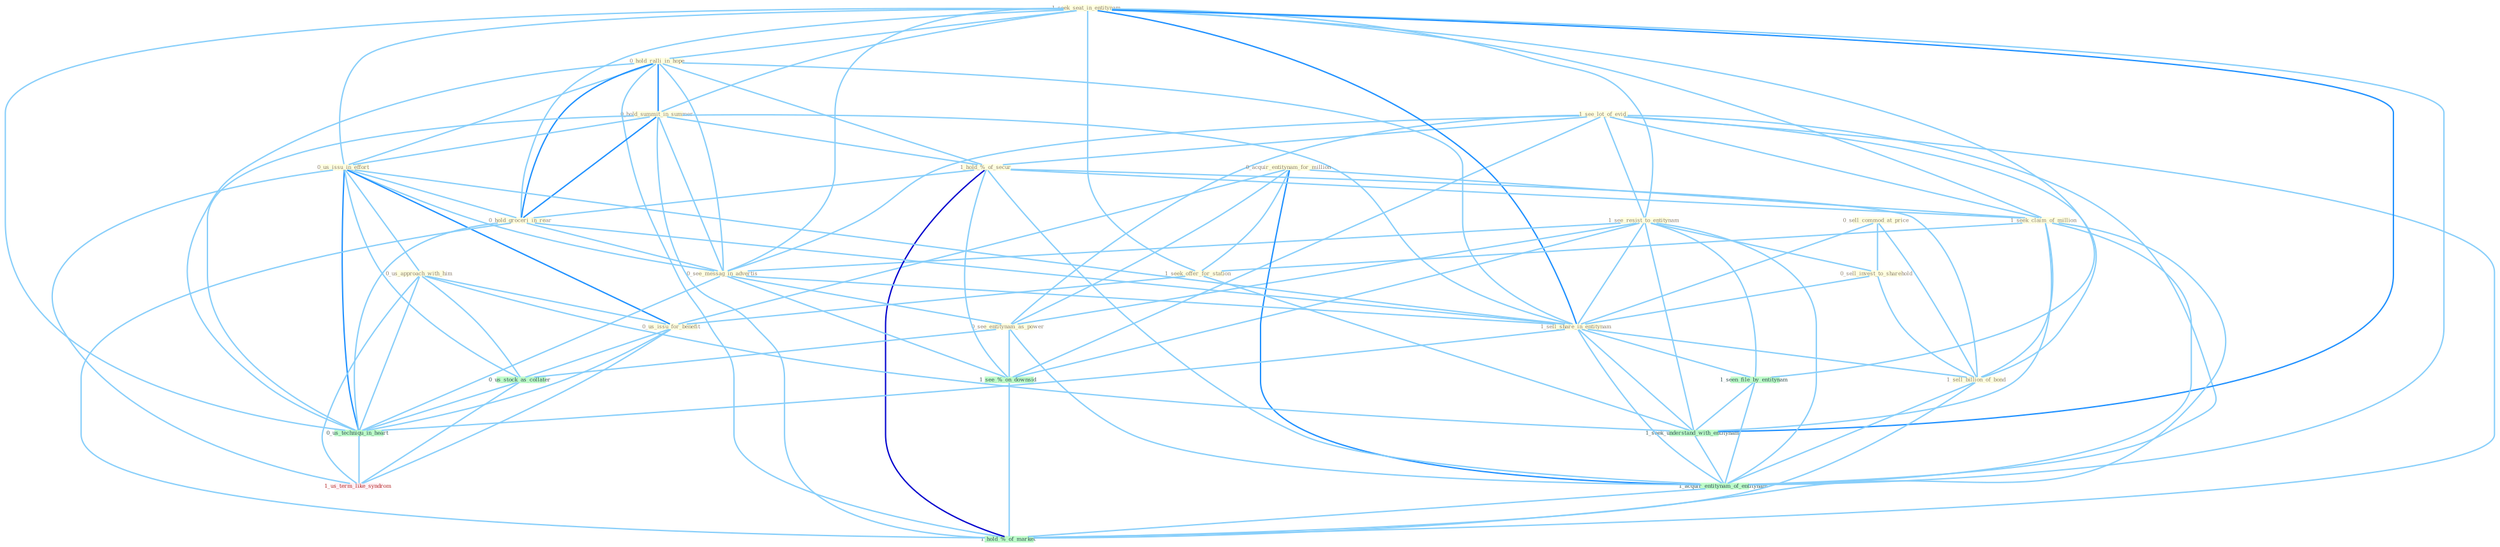 Graph G{ 
    node
    [shape=polygon,style=filled,width=.5,height=.06,color="#BDFCC9",fixedsize=true,fontsize=4,
    fontcolor="#2f4f4f"];
    {node
    [color="#ffffe0", fontcolor="#8b7d6b"] "1_see_lot_of_evid " "1_seek_seat_in_entitynam " "1_see_resist_to_entitynam " "0_hold_ralli_in_hope " "0_hold_summit_in_summer " "0_acquir_entitynam_for_million " "1_hold_%_of_secur " "0_us_issu_in_effort " "0_hold_groceri_in_rear " "0_see_messag_in_advertis " "1_seek_claim_of_million " "0_see_entitynam_as_power " "0_us_approach_with_him " "0_sell_commod_at_price " "0_sell_invest_to_sharehold " "1_sell_share_in_entitynam " "1_sell_billion_of_bond " "1_seek_offer_for_station " "0_us_issu_for_benefit "}
{node [color="#fff0f5", fontcolor="#b22222"] "1_us_term_like_syndrom "}
edge [color="#B0E2FF"];

	"1_see_lot_of_evid " -- "1_see_resist_to_entitynam " [w="1", color="#87cefa" ];
	"1_see_lot_of_evid " -- "1_hold_%_of_secur " [w="1", color="#87cefa" ];
	"1_see_lot_of_evid " -- "0_see_messag_in_advertis " [w="1", color="#87cefa" ];
	"1_see_lot_of_evid " -- "1_seek_claim_of_million " [w="1", color="#87cefa" ];
	"1_see_lot_of_evid " -- "0_see_entitynam_as_power " [w="1", color="#87cefa" ];
	"1_see_lot_of_evid " -- "1_sell_billion_of_bond " [w="1", color="#87cefa" ];
	"1_see_lot_of_evid " -- "1_acquir_entitynam_of_entitynam " [w="1", color="#87cefa" ];
	"1_see_lot_of_evid " -- "1_see_%_on_downsid " [w="1", color="#87cefa" ];
	"1_see_lot_of_evid " -- "1_hold_%_of_market " [w="1", color="#87cefa" ];
	"1_seek_seat_in_entitynam " -- "1_see_resist_to_entitynam " [w="1", color="#87cefa" ];
	"1_seek_seat_in_entitynam " -- "0_hold_ralli_in_hope " [w="1", color="#87cefa" ];
	"1_seek_seat_in_entitynam " -- "0_hold_summit_in_summer " [w="1", color="#87cefa" ];
	"1_seek_seat_in_entitynam " -- "0_us_issu_in_effort " [w="1", color="#87cefa" ];
	"1_seek_seat_in_entitynam " -- "0_hold_groceri_in_rear " [w="1", color="#87cefa" ];
	"1_seek_seat_in_entitynam " -- "0_see_messag_in_advertis " [w="1", color="#87cefa" ];
	"1_seek_seat_in_entitynam " -- "1_seek_claim_of_million " [w="1", color="#87cefa" ];
	"1_seek_seat_in_entitynam " -- "1_sell_share_in_entitynam " [w="2", color="#1e90ff" , len=0.8];
	"1_seek_seat_in_entitynam " -- "1_seek_offer_for_station " [w="1", color="#87cefa" ];
	"1_seek_seat_in_entitynam " -- "1_seen_file_by_entitynam " [w="1", color="#87cefa" ];
	"1_seek_seat_in_entitynam " -- "1_seek_understand_with_entitynam " [w="2", color="#1e90ff" , len=0.8];
	"1_seek_seat_in_entitynam " -- "1_acquir_entitynam_of_entitynam " [w="1", color="#87cefa" ];
	"1_seek_seat_in_entitynam " -- "0_us_techniqu_in_heart " [w="1", color="#87cefa" ];
	"1_see_resist_to_entitynam " -- "0_see_messag_in_advertis " [w="1", color="#87cefa" ];
	"1_see_resist_to_entitynam " -- "0_see_entitynam_as_power " [w="1", color="#87cefa" ];
	"1_see_resist_to_entitynam " -- "0_sell_invest_to_sharehold " [w="1", color="#87cefa" ];
	"1_see_resist_to_entitynam " -- "1_sell_share_in_entitynam " [w="1", color="#87cefa" ];
	"1_see_resist_to_entitynam " -- "1_seen_file_by_entitynam " [w="1", color="#87cefa" ];
	"1_see_resist_to_entitynam " -- "1_seek_understand_with_entitynam " [w="1", color="#87cefa" ];
	"1_see_resist_to_entitynam " -- "1_acquir_entitynam_of_entitynam " [w="1", color="#87cefa" ];
	"1_see_resist_to_entitynam " -- "1_see_%_on_downsid " [w="1", color="#87cefa" ];
	"0_hold_ralli_in_hope " -- "0_hold_summit_in_summer " [w="2", color="#1e90ff" , len=0.8];
	"0_hold_ralli_in_hope " -- "1_hold_%_of_secur " [w="1", color="#87cefa" ];
	"0_hold_ralli_in_hope " -- "0_us_issu_in_effort " [w="1", color="#87cefa" ];
	"0_hold_ralli_in_hope " -- "0_hold_groceri_in_rear " [w="2", color="#1e90ff" , len=0.8];
	"0_hold_ralli_in_hope " -- "0_see_messag_in_advertis " [w="1", color="#87cefa" ];
	"0_hold_ralli_in_hope " -- "1_sell_share_in_entitynam " [w="1", color="#87cefa" ];
	"0_hold_ralli_in_hope " -- "0_us_techniqu_in_heart " [w="1", color="#87cefa" ];
	"0_hold_ralli_in_hope " -- "1_hold_%_of_market " [w="1", color="#87cefa" ];
	"0_hold_summit_in_summer " -- "1_hold_%_of_secur " [w="1", color="#87cefa" ];
	"0_hold_summit_in_summer " -- "0_us_issu_in_effort " [w="1", color="#87cefa" ];
	"0_hold_summit_in_summer " -- "0_hold_groceri_in_rear " [w="2", color="#1e90ff" , len=0.8];
	"0_hold_summit_in_summer " -- "0_see_messag_in_advertis " [w="1", color="#87cefa" ];
	"0_hold_summit_in_summer " -- "1_sell_share_in_entitynam " [w="1", color="#87cefa" ];
	"0_hold_summit_in_summer " -- "0_us_techniqu_in_heart " [w="1", color="#87cefa" ];
	"0_hold_summit_in_summer " -- "1_hold_%_of_market " [w="1", color="#87cefa" ];
	"0_acquir_entitynam_for_million " -- "1_seek_claim_of_million " [w="1", color="#87cefa" ];
	"0_acquir_entitynam_for_million " -- "0_see_entitynam_as_power " [w="1", color="#87cefa" ];
	"0_acquir_entitynam_for_million " -- "1_seek_offer_for_station " [w="1", color="#87cefa" ];
	"0_acquir_entitynam_for_million " -- "0_us_issu_for_benefit " [w="1", color="#87cefa" ];
	"0_acquir_entitynam_for_million " -- "1_acquir_entitynam_of_entitynam " [w="2", color="#1e90ff" , len=0.8];
	"1_hold_%_of_secur " -- "0_hold_groceri_in_rear " [w="1", color="#87cefa" ];
	"1_hold_%_of_secur " -- "1_seek_claim_of_million " [w="1", color="#87cefa" ];
	"1_hold_%_of_secur " -- "1_sell_billion_of_bond " [w="1", color="#87cefa" ];
	"1_hold_%_of_secur " -- "1_acquir_entitynam_of_entitynam " [w="1", color="#87cefa" ];
	"1_hold_%_of_secur " -- "1_see_%_on_downsid " [w="1", color="#87cefa" ];
	"1_hold_%_of_secur " -- "1_hold_%_of_market " [w="3", color="#0000cd" , len=0.6];
	"0_us_issu_in_effort " -- "0_hold_groceri_in_rear " [w="1", color="#87cefa" ];
	"0_us_issu_in_effort " -- "0_see_messag_in_advertis " [w="1", color="#87cefa" ];
	"0_us_issu_in_effort " -- "0_us_approach_with_him " [w="1", color="#87cefa" ];
	"0_us_issu_in_effort " -- "1_sell_share_in_entitynam " [w="1", color="#87cefa" ];
	"0_us_issu_in_effort " -- "0_us_issu_for_benefit " [w="2", color="#1e90ff" , len=0.8];
	"0_us_issu_in_effort " -- "0_us_stock_as_collater " [w="1", color="#87cefa" ];
	"0_us_issu_in_effort " -- "0_us_techniqu_in_heart " [w="2", color="#1e90ff" , len=0.8];
	"0_us_issu_in_effort " -- "1_us_term_like_syndrom " [w="1", color="#87cefa" ];
	"0_hold_groceri_in_rear " -- "0_see_messag_in_advertis " [w="1", color="#87cefa" ];
	"0_hold_groceri_in_rear " -- "1_sell_share_in_entitynam " [w="1", color="#87cefa" ];
	"0_hold_groceri_in_rear " -- "0_us_techniqu_in_heart " [w="1", color="#87cefa" ];
	"0_hold_groceri_in_rear " -- "1_hold_%_of_market " [w="1", color="#87cefa" ];
	"0_see_messag_in_advertis " -- "0_see_entitynam_as_power " [w="1", color="#87cefa" ];
	"0_see_messag_in_advertis " -- "1_sell_share_in_entitynam " [w="1", color="#87cefa" ];
	"0_see_messag_in_advertis " -- "0_us_techniqu_in_heart " [w="1", color="#87cefa" ];
	"0_see_messag_in_advertis " -- "1_see_%_on_downsid " [w="1", color="#87cefa" ];
	"1_seek_claim_of_million " -- "1_sell_billion_of_bond " [w="1", color="#87cefa" ];
	"1_seek_claim_of_million " -- "1_seek_offer_for_station " [w="1", color="#87cefa" ];
	"1_seek_claim_of_million " -- "1_seek_understand_with_entitynam " [w="1", color="#87cefa" ];
	"1_seek_claim_of_million " -- "1_acquir_entitynam_of_entitynam " [w="1", color="#87cefa" ];
	"1_seek_claim_of_million " -- "1_hold_%_of_market " [w="1", color="#87cefa" ];
	"0_see_entitynam_as_power " -- "0_us_stock_as_collater " [w="1", color="#87cefa" ];
	"0_see_entitynam_as_power " -- "1_acquir_entitynam_of_entitynam " [w="1", color="#87cefa" ];
	"0_see_entitynam_as_power " -- "1_see_%_on_downsid " [w="1", color="#87cefa" ];
	"0_us_approach_with_him " -- "0_us_issu_for_benefit " [w="1", color="#87cefa" ];
	"0_us_approach_with_him " -- "0_us_stock_as_collater " [w="1", color="#87cefa" ];
	"0_us_approach_with_him " -- "1_seek_understand_with_entitynam " [w="1", color="#87cefa" ];
	"0_us_approach_with_him " -- "0_us_techniqu_in_heart " [w="1", color="#87cefa" ];
	"0_us_approach_with_him " -- "1_us_term_like_syndrom " [w="1", color="#87cefa" ];
	"0_sell_commod_at_price " -- "0_sell_invest_to_sharehold " [w="1", color="#87cefa" ];
	"0_sell_commod_at_price " -- "1_sell_share_in_entitynam " [w="1", color="#87cefa" ];
	"0_sell_commod_at_price " -- "1_sell_billion_of_bond " [w="1", color="#87cefa" ];
	"0_sell_invest_to_sharehold " -- "1_sell_share_in_entitynam " [w="1", color="#87cefa" ];
	"0_sell_invest_to_sharehold " -- "1_sell_billion_of_bond " [w="1", color="#87cefa" ];
	"1_sell_share_in_entitynam " -- "1_sell_billion_of_bond " [w="1", color="#87cefa" ];
	"1_sell_share_in_entitynam " -- "1_seen_file_by_entitynam " [w="1", color="#87cefa" ];
	"1_sell_share_in_entitynam " -- "1_seek_understand_with_entitynam " [w="1", color="#87cefa" ];
	"1_sell_share_in_entitynam " -- "1_acquir_entitynam_of_entitynam " [w="1", color="#87cefa" ];
	"1_sell_share_in_entitynam " -- "0_us_techniqu_in_heart " [w="1", color="#87cefa" ];
	"1_sell_billion_of_bond " -- "1_acquir_entitynam_of_entitynam " [w="1", color="#87cefa" ];
	"1_sell_billion_of_bond " -- "1_hold_%_of_market " [w="1", color="#87cefa" ];
	"1_seek_offer_for_station " -- "0_us_issu_for_benefit " [w="1", color="#87cefa" ];
	"1_seek_offer_for_station " -- "1_seek_understand_with_entitynam " [w="1", color="#87cefa" ];
	"0_us_issu_for_benefit " -- "0_us_stock_as_collater " [w="1", color="#87cefa" ];
	"0_us_issu_for_benefit " -- "0_us_techniqu_in_heart " [w="1", color="#87cefa" ];
	"0_us_issu_for_benefit " -- "1_us_term_like_syndrom " [w="1", color="#87cefa" ];
	"1_seen_file_by_entitynam " -- "1_seek_understand_with_entitynam " [w="1", color="#87cefa" ];
	"1_seen_file_by_entitynam " -- "1_acquir_entitynam_of_entitynam " [w="1", color="#87cefa" ];
	"0_us_stock_as_collater " -- "0_us_techniqu_in_heart " [w="1", color="#87cefa" ];
	"0_us_stock_as_collater " -- "1_us_term_like_syndrom " [w="1", color="#87cefa" ];
	"1_seek_understand_with_entitynam " -- "1_acquir_entitynam_of_entitynam " [w="1", color="#87cefa" ];
	"1_acquir_entitynam_of_entitynam " -- "1_hold_%_of_market " [w="1", color="#87cefa" ];
	"0_us_techniqu_in_heart " -- "1_us_term_like_syndrom " [w="1", color="#87cefa" ];
	"1_see_%_on_downsid " -- "1_hold_%_of_market " [w="1", color="#87cefa" ];
}